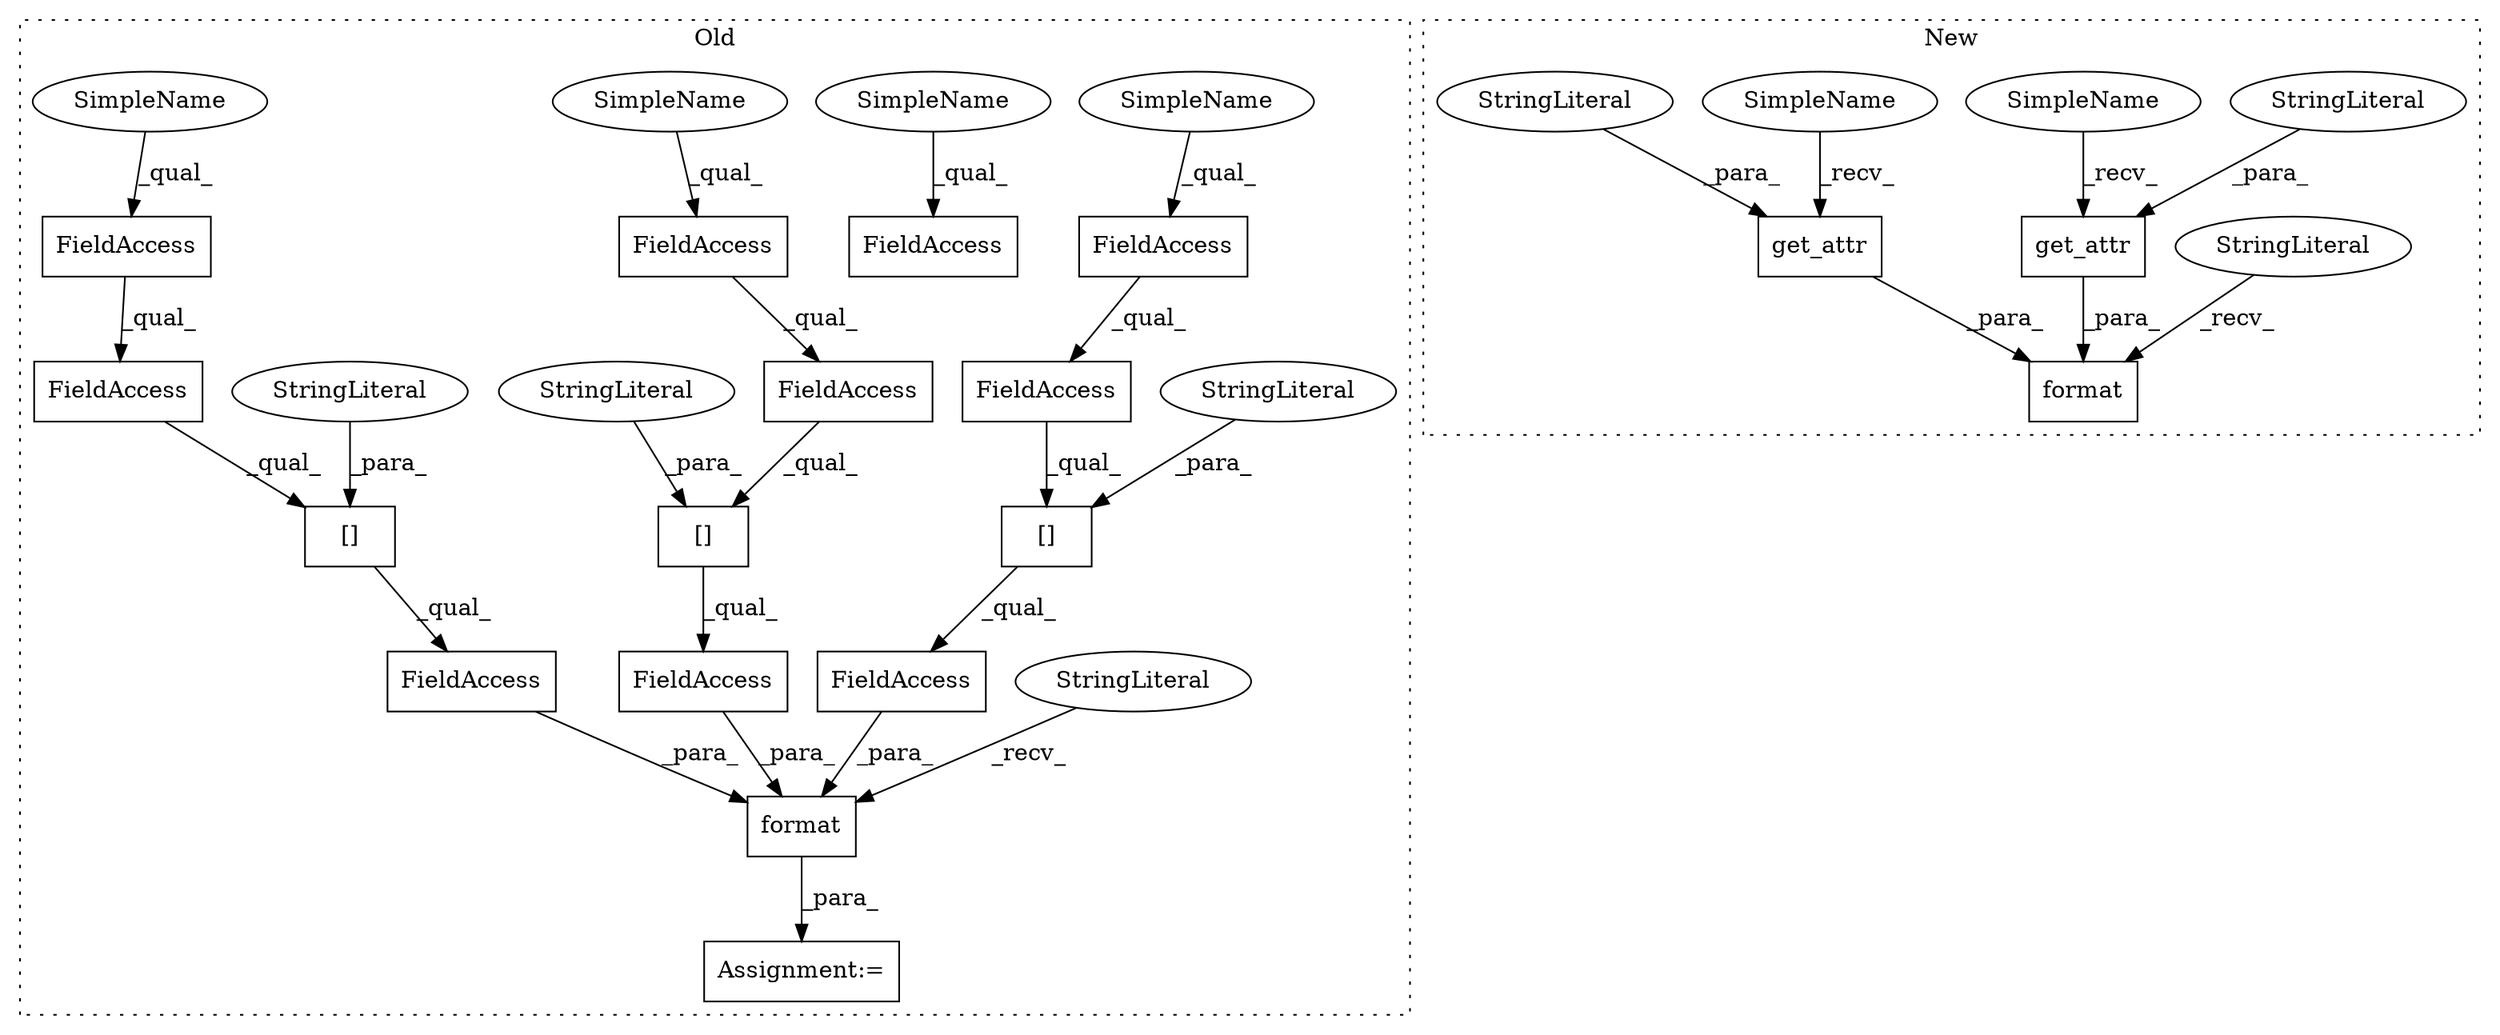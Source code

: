 digraph G {
subgraph cluster0 {
1 [label="format" a="32" s="13660,13811" l="7,1" shape="box"];
4 [label="StringLiteral" a="45" s="13586" l="73" shape="ellipse"];
8 [label="FieldAccess" a="22" s="13755" l="36" shape="box"];
9 [label="[]" a="2" s="13755,13788" l="22,1" shape="box"];
10 [label="FieldAccess" a="22" s="13717" l="37" shape="box"];
11 [label="[]" a="2" s="13717,13751" l="22,1" shape="box"];
12 [label="FieldAccess" a="22" s="13717" l="21" shape="box"];
13 [label="FieldAccess" a="22" s="13755" l="21" shape="box"];
14 [label="FieldAccess" a="22" s="13755" l="16" shape="box"];
15 [label="FieldAccess" a="22" s="13792" l="16" shape="box"];
16 [label="FieldAccess" a="22" s="13680" l="16" shape="box"];
17 [label="FieldAccess" a="22" s="13680" l="36" shape="box"];
18 [label="[]" a="2" s="13680,13713" l="22,1" shape="box"];
19 [label="FieldAccess" a="22" s="13717" l="16" shape="box"];
20 [label="FieldAccess" a="22" s="13680" l="21" shape="box"];
21 [label="Assignment:=" a="7" s="13585" l="1" shape="box"];
23 [label="StringLiteral" a="45" s="13702" l="11" shape="ellipse"];
24 [label="StringLiteral" a="45" s="13739" l="12" shape="ellipse"];
25 [label="StringLiteral" a="45" s="13777" l="11" shape="ellipse"];
26 [label="SimpleName" a="42" s="13717" l="7" shape="ellipse"];
27 [label="SimpleName" a="42" s="13792" l="7" shape="ellipse"];
28 [label="SimpleName" a="42" s="13680" l="7" shape="ellipse"];
29 [label="SimpleName" a="42" s="13755" l="7" shape="ellipse"];
label = "Old";
style="dotted";
}
subgraph cluster1 {
2 [label="get_attr" a="32" s="13727,13748" l="9,1" shape="box"];
3 [label="format" a="32" s="13647,13749" l="7,1" shape="box"];
5 [label="StringLiteral" a="45" s="13575" l="71" shape="ellipse"];
6 [label="StringLiteral" a="45" s="13736" l="12" shape="ellipse"];
7 [label="get_attr" a="32" s="13697,13717" l="9,1" shape="box"];
22 [label="StringLiteral" a="45" s="13706" l="11" shape="ellipse"];
30 [label="SimpleName" a="42" s="13689" l="7" shape="ellipse"];
31 [label="SimpleName" a="42" s="13719" l="7" shape="ellipse"];
label = "New";
style="dotted";
}
1 -> 21 [label="_para_"];
2 -> 3 [label="_para_"];
4 -> 1 [label="_recv_"];
5 -> 3 [label="_recv_"];
6 -> 2 [label="_para_"];
7 -> 3 [label="_para_"];
8 -> 1 [label="_para_"];
9 -> 8 [label="_qual_"];
10 -> 1 [label="_para_"];
11 -> 10 [label="_qual_"];
12 -> 11 [label="_qual_"];
13 -> 9 [label="_qual_"];
14 -> 13 [label="_qual_"];
16 -> 20 [label="_qual_"];
17 -> 1 [label="_para_"];
18 -> 17 [label="_qual_"];
19 -> 12 [label="_qual_"];
20 -> 18 [label="_qual_"];
22 -> 7 [label="_para_"];
23 -> 18 [label="_para_"];
24 -> 11 [label="_para_"];
25 -> 9 [label="_para_"];
26 -> 19 [label="_qual_"];
27 -> 15 [label="_qual_"];
28 -> 16 [label="_qual_"];
29 -> 14 [label="_qual_"];
30 -> 7 [label="_recv_"];
31 -> 2 [label="_recv_"];
}
